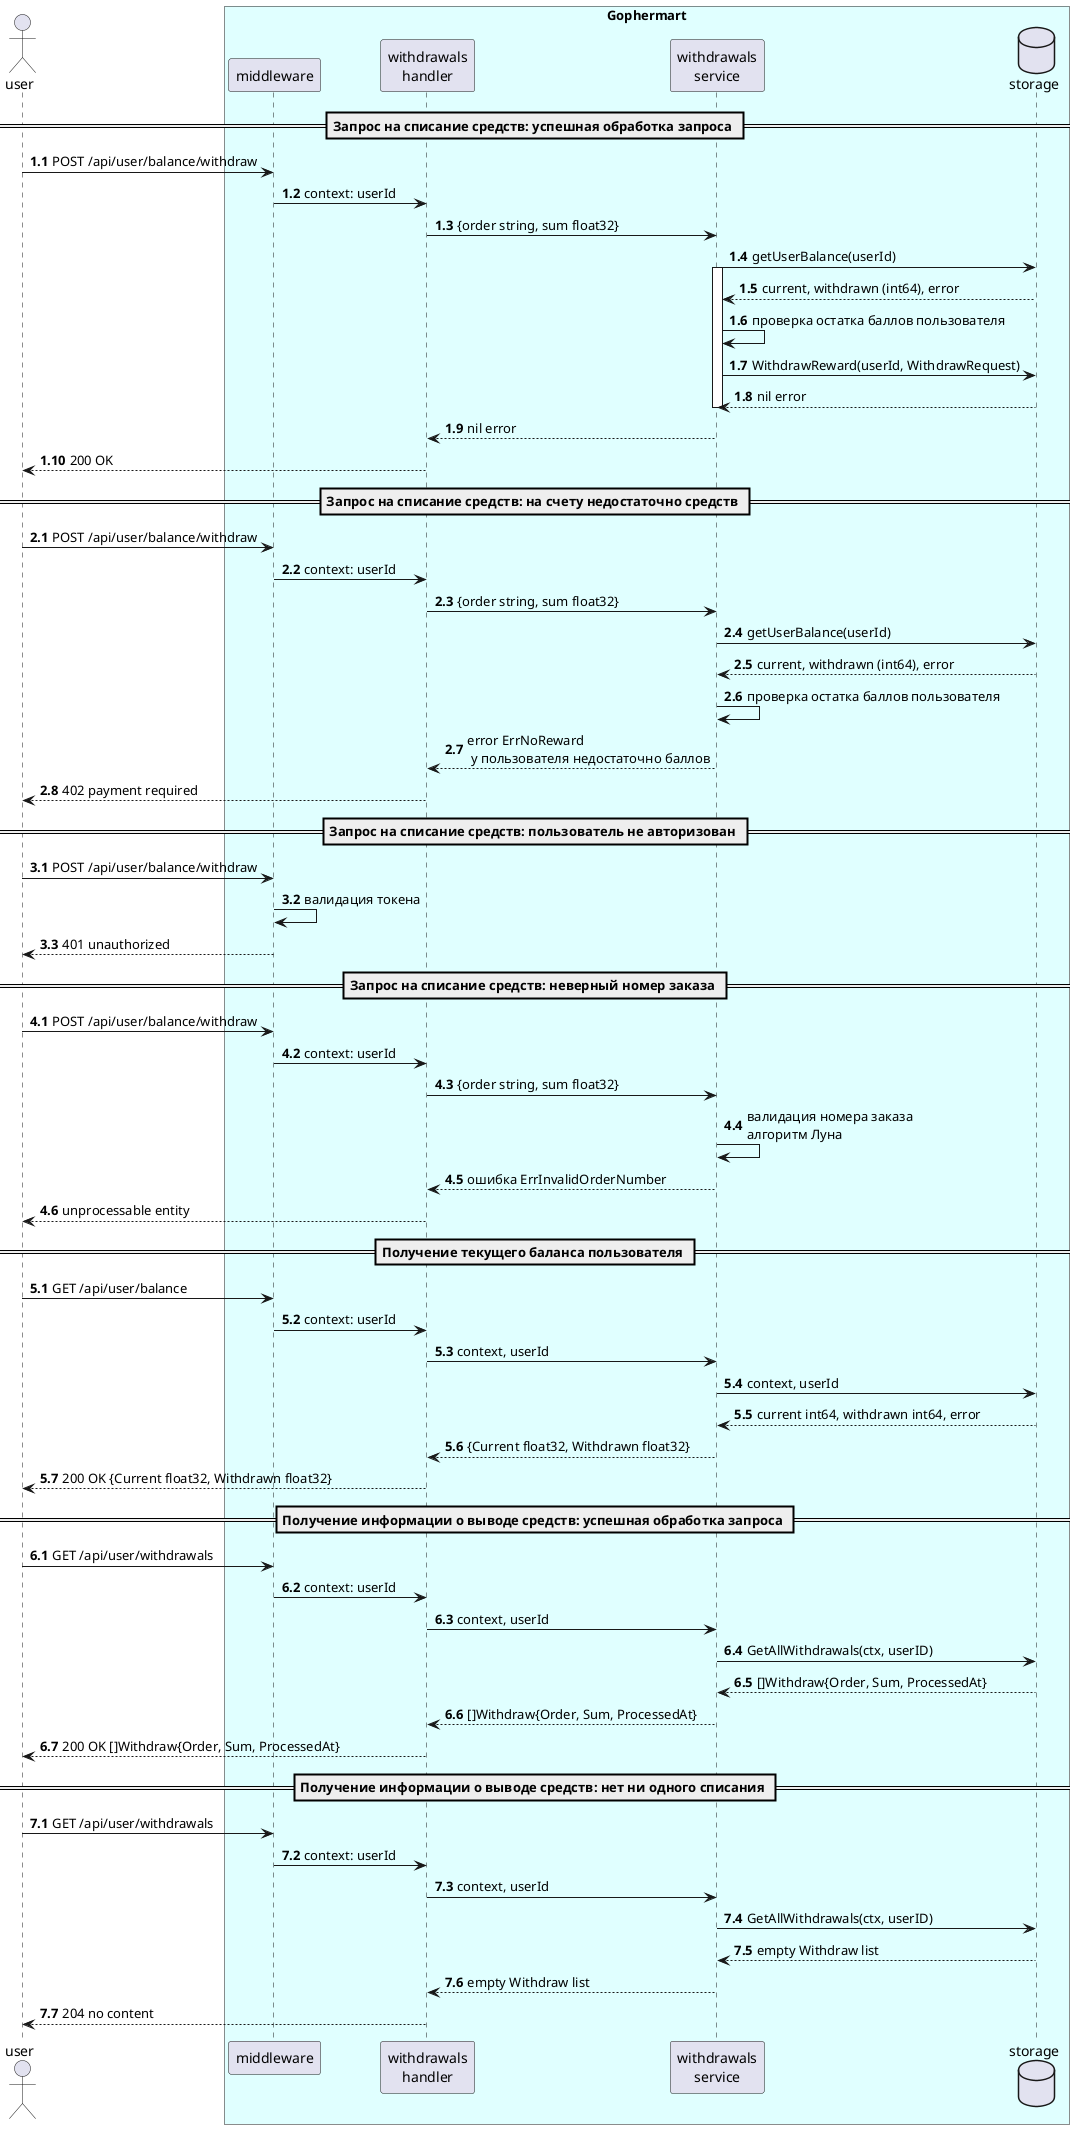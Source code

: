@startuml
'https://plantuml.com/sequence-diagram
actor user
box "Gophermart" #LightCyan
participant middleware
participant "withdrawals\nhandler"
participant "withdrawals\nservice"
database storage
end box

 == Запрос на списание средств: успешная обработка запроса ==
autonumber 1.1
user -> middleware: POST /api/user/balance/withdraw
middleware -> "withdrawals\nhandler": context: userId
"withdrawals\nhandler" -> "withdrawals\nservice": {order string, sum float32}
"withdrawals\nservice" -> storage: getUserBalance(userId)
activate "withdrawals\nservice"
storage --> "withdrawals\nservice": current, withdrawn (int64), error
"withdrawals\nservice" -> "withdrawals\nservice": проверка остатка баллов пользователя
"withdrawals\nservice" -> storage: WithdrawReward(userId, WithdrawRequest)
storage --> "withdrawals\nservice": nil error
deactivate "withdrawals\nservice"
"withdrawals\nservice" --> "withdrawals\nhandler": nil error
"withdrawals\nhandler" --> user: 200 OK

 == Запрос на списание средств: на счету недостаточно средств ==
autonumber 2.1
user -> middleware: POST /api/user/balance/withdraw
middleware -> "withdrawals\nhandler": context: userId
"withdrawals\nhandler" -> "withdrawals\nservice": {order string, sum float32}
"withdrawals\nservice" -> storage: getUserBalance(userId)
storage --> "withdrawals\nservice": current, withdrawn (int64), error
"withdrawals\nservice" -> "withdrawals\nservice": проверка остатка баллов пользователя
"withdrawals\nservice" -->  "withdrawals\nhandler": error ErrNoReward\n у пользователя недостаточно баллов
"withdrawals\nhandler" --> user: 402 payment required

 == Запрос на списание средств: пользователь не авторизован ==
autonumber 3.1
user -> middleware: POST /api/user/balance/withdraw
middleware -> middleware: валидация токена
middleware --> user: 401 unauthorized

 == Запрос на списание средств: неверный номер заказа ==
autonumber 4.1
user -> middleware: POST /api/user/balance/withdraw
middleware -> "withdrawals\nhandler": context: userId
"withdrawals\nhandler" -> "withdrawals\nservice": {order string, sum float32}
"withdrawals\nservice" -> "withdrawals\nservice": валидация номера заказа\nалгоритм Луна
"withdrawals\nservice" --> "withdrawals\nhandler": ошибка ErrInvalidOrderNumber
"withdrawals\nhandler" --> user: unprocessable entity

 == Получение текущего баланса пользователя ==
autonumber 5.1
user -> middleware: GET /api/user/balance
middleware -> "withdrawals\nhandler": context: userId
"withdrawals\nhandler" -> "withdrawals\nservice": context, userId
"withdrawals\nservice" -> storage: context, userId
storage --> "withdrawals\nservice": current int64, withdrawn int64, error
"withdrawals\nservice" --> "withdrawals\nhandler": {Current float32, Withdrawn float32}
"withdrawals\nhandler" --> user: 200 OK {Current float32, Withdrawn float32}

 == Получение информации о выводе средств: успешная обработка запроса ==
autonumber 6.1
user -> middleware: GET /api/user/withdrawals
middleware -> "withdrawals\nhandler": context: userId
"withdrawals\nhandler" ->  "withdrawals\nservice": context, userId
"withdrawals\nservice" -> storage: GetAllWithdrawals(ctx, userID)
storage --> "withdrawals\nservice": []Withdraw{Order, Sum, ProcessedAt}
"withdrawals\nservice" --> "withdrawals\nhandler":  []Withdraw{Order, Sum, ProcessedAt}
"withdrawals\nhandler" --> user: 200 OK []Withdraw{Order, Sum, ProcessedAt}


 == Получение информации о выводе средств: нет ни одного списания ==
autonumber 7.1
user -> middleware: GET /api/user/withdrawals
middleware -> "withdrawals\nhandler": context: userId
"withdrawals\nhandler" ->  "withdrawals\nservice": context, userId
"withdrawals\nservice" -> storage: GetAllWithdrawals(ctx, userID)
storage --> "withdrawals\nservice": empty Withdraw list
"withdrawals\nservice" --> "withdrawals\nhandler":  empty Withdraw list
"withdrawals\nhandler" --> user: 204 no content
@enduml